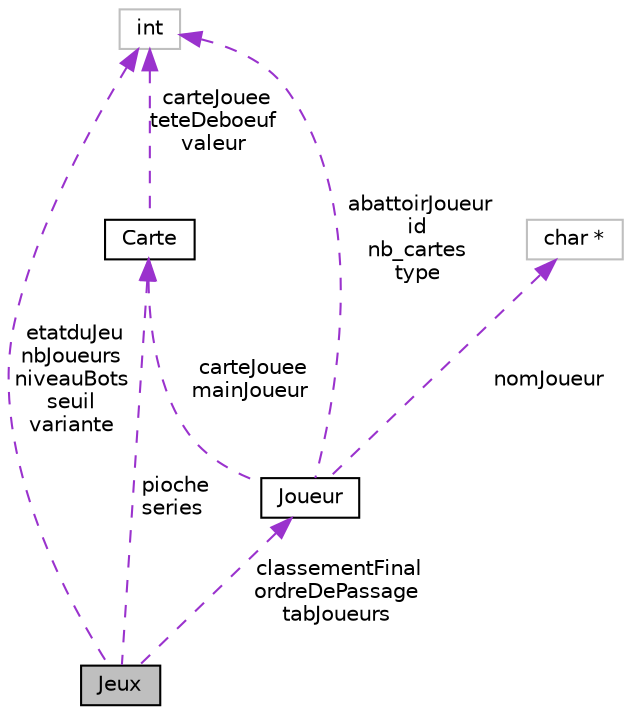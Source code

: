 digraph "Jeux"
{
 // INTERACTIVE_SVG=YES
 // LATEX_PDF_SIZE
  edge [fontname="Helvetica",fontsize="10",labelfontname="Helvetica",labelfontsize="10"];
  node [fontname="Helvetica",fontsize="10",shape=record];
  Node1 [label="Jeux",height=0.2,width=0.4,color="black", fillcolor="grey75", style="filled", fontcolor="black",tooltip=" "];
  Node2 -> Node1 [dir="back",color="darkorchid3",fontsize="10",style="dashed",label=" pioche\nseries" ,fontname="Helvetica"];
  Node2 [label="Carte",height=0.2,width=0.4,color="black", fillcolor="white", style="filled",URL="$struct_carte.html",tooltip=" "];
  Node3 -> Node2 [dir="back",color="darkorchid3",fontsize="10",style="dashed",label=" carteJouee\nteteDeboeuf\nvaleur" ,fontname="Helvetica"];
  Node3 [label="int",height=0.2,width=0.4,color="grey75", fillcolor="white", style="filled",tooltip=" "];
  Node4 -> Node1 [dir="back",color="darkorchid3",fontsize="10",style="dashed",label=" classementFinal\nordreDePassage\ntabJoueurs" ,fontname="Helvetica"];
  Node4 [label="Joueur",height=0.2,width=0.4,color="black", fillcolor="white", style="filled",URL="$struct_joueur.html",tooltip=" "];
  Node2 -> Node4 [dir="back",color="darkorchid3",fontsize="10",style="dashed",label=" carteJouee\nmainJoueur" ,fontname="Helvetica"];
  Node3 -> Node4 [dir="back",color="darkorchid3",fontsize="10",style="dashed",label=" abattoirJoueur\nid\nnb_cartes\ntype" ,fontname="Helvetica"];
  Node5 -> Node4 [dir="back",color="darkorchid3",fontsize="10",style="dashed",label=" nomJoueur" ,fontname="Helvetica"];
  Node5 [label="char *",height=0.2,width=0.4,color="grey75", fillcolor="white", style="filled",tooltip=" "];
  Node3 -> Node1 [dir="back",color="darkorchid3",fontsize="10",style="dashed",label=" etatduJeu\nnbJoueurs\nniveauBots\nseuil\nvariante" ,fontname="Helvetica"];
}
